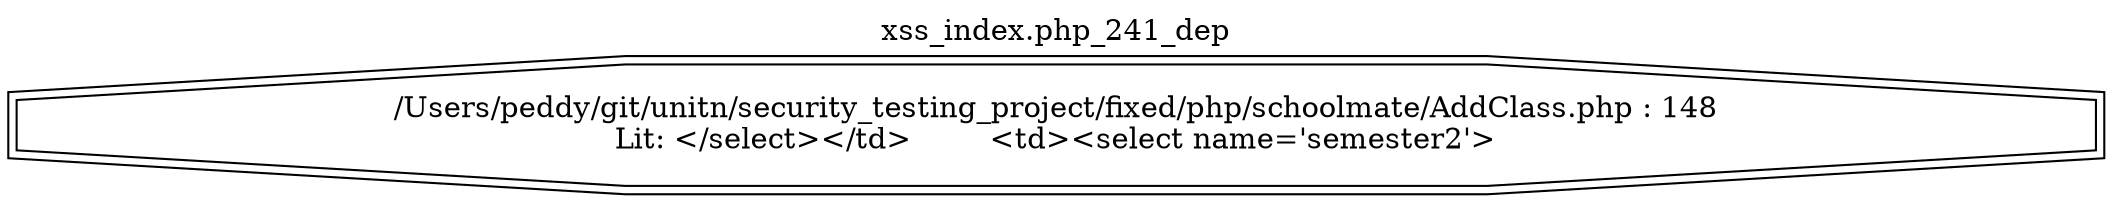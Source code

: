 digraph cfg {
  label="xss_index.php_241_dep";
  labelloc=t;
  n1 [shape=doubleoctagon, label="/Users/peddy/git/unitn/security_testing_project/fixed/php/schoolmate/AddClass.php : 148\nLit: </select></td>	<td><select name='semester2'>\n"];
}
